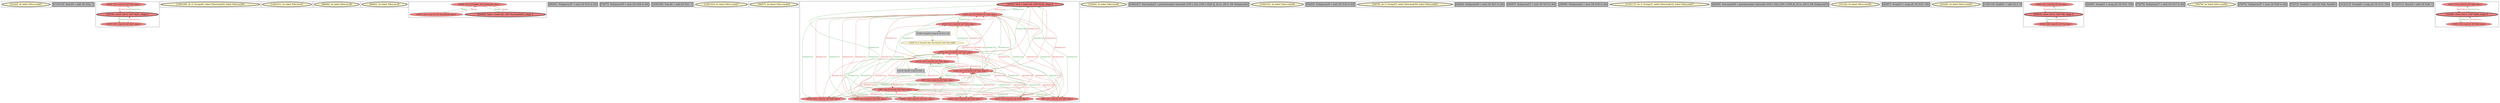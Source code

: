 
digraph G {





subgraph cluster36 {


node970 [penwidth=3.0,fontsize=20,fillcolor=lemonchiffon,label="[21/22]  br label %for.cond27",shape=ellipse,style=filled ]



}

subgraph cluster15 {


node927 [penwidth=3.0,fontsize=20,fillcolor=grey,label="[114/115]  %inc49 = add i32 %22, 1",shape=rectangle,style=filled ]



}

subgraph cluster35 {


node969 [fillcolor=lightcoral,label="[28/29]  %24 = load i32, i32* %j51, align 4",shape=ellipse,style=filled ]
node967 [fillcolor=lightcoral,label="[26/27]  %27 = load i32, i32* %j51, align 4",shape=ellipse,style=filled ]
node968 [penwidth=3.0,fontsize=20,fillcolor=lightcoral,label="[25/30]  store i32 0, i32* %j51, align 4",shape=ellipse,style=filled ]

node967->node968 [style=solid,color=firebrick3,label="A|indep|Const",penwidth=1.0,fontcolor=firebrick3 ]
node969->node968 [style=solid,color=firebrick3,label="A|indep|Const",penwidth=1.0,fontcolor=firebrick3 ]
node968->node967 [style=solid,color=forestgreen,label="T|indep|Const",penwidth=1.0,fontcolor=forestgreen ]
node968->node969 [style=solid,color=forestgreen,label="T|indep|Const",penwidth=1.0,fontcolor=forestgreen ]


}

subgraph cluster11 {


node923 [penwidth=3.0,fontsize=20,fillcolor=lemonchiffon,label="[108/109]  br i1 %cmp28, label %for.body29, label %for.end50",shape=ellipse,style=filled ]



}

subgraph cluster19 {


node931 [penwidth=3.0,fontsize=20,fillcolor=lemonchiffon,label="[120/121]  br label %for.inc61",shape=ellipse,style=filled ]



}

subgraph cluster9 {


node919 [penwidth=3.0,fontsize=20,fillcolor=lemonchiffon,label="[88/89]  br label %for.inc48",shape=ellipse,style=filled ]



}

subgraph cluster8 {


node918 [penwidth=3.0,fontsize=20,fillcolor=lemonchiffon,label="[90/91]  br label %for.inc45",shape=ellipse,style=filled ]



}

subgraph cluster10 {


node922 [fillcolor=lightcoral,label="[65/68]  store i32 %add44, i32* %arrayidx43, align 4",shape=ellipse,style=filled ]
node920 [fillcolor=lightcoral,label="[66/67]  %25 = load i32, i32* %arrayidx56, align 4",shape=ellipse,style=filled ]
node921 [penwidth=3.0,fontsize=20,fillcolor=lightcoral,label="[64/69]  %20 = load i32, i32* %arrayidx43, align 4",shape=ellipse,style=filled ]

node922->node921 [style=solid,color=forestgreen,label="T|indep",penwidth=1.0,fontcolor=forestgreen ]
node921->node922 [style=solid,color=firebrick3,label="A|indep",penwidth=1.0,fontcolor=firebrick3 ]
node922->node920 [style=solid,color=forestgreen,label="T|indep",penwidth=1.0,fontcolor=forestgreen ]
node920->node922 [style=solid,color=firebrick3,label="A|indep",penwidth=1.0,fontcolor=firebrick3 ]


}

subgraph cluster23 {


node935 [penwidth=3.0,fontsize=20,fillcolor=grey,label="[80/81]  %idxprom35 = zext i32 %16 to i64",shape=rectangle,style=filled ]



}

subgraph cluster7 {


node917 [penwidth=3.0,fontsize=20,fillcolor=grey,label="[76/77]  %idxprom55 = zext i32 %24 to i64",shape=rectangle,style=filled ]



}

subgraph cluster14 {


node926 [penwidth=3.0,fontsize=20,fillcolor=grey,label="[104/105]  %inc46 = add i32 %21, 1",shape=rectangle,style=filled ]



}

subgraph cluster6 {


node916 [penwidth=3.0,fontsize=20,fillcolor=lemonchiffon,label="[102/103]  br label %for.cond27",shape=ellipse,style=filled ]



}

subgraph cluster30 {


node944 [penwidth=3.0,fontsize=20,fillcolor=lemonchiffon,label="[56/57]  br label %for.cond30",shape=ellipse,style=filled ]



}

subgraph cluster31 {


node949 [penwidth=3.0,fontsize=20,fillcolor=lightcoral,label="[0/53]  %14 = load i32, i32* %i22, align 4",shape=ellipse,style=filled ]
node951 [fillcolor=lightcoral,label="[4/49]  %15 = load i32, i32* %i22, align 4",shape=ellipse,style=filled ]
node959 [fillcolor=lightcoral,label="[1/52]  store i32 %inc49, i32* %i22, align 4",shape=ellipse,style=filled ]
node945 [fillcolor=grey,label="[11/12]  %inc65 = add i32 %29, 1",shape=rectangle,style=filled ]
node948 [fillcolor=lightcoral,label="[14/15]  %22 = load i32, i32* %i22, align 4",shape=ellipse,style=filled ]
node946 [fillcolor=lightcoral,label="[8/9]  %23 = load i32, i32* %i22, align 4",shape=ellipse,style=filled ]
node952 [fillcolor=lightcoral,label="[42/43]  %28 = load i32, i32* %i22, align 4",shape=ellipse,style=filled ]
node957 [fillcolor=grey,label="[17/40]  %cmp24 = icmp ult i32 %12, 100",shape=rectangle,style=filled ]
node961 [fillcolor=lightcoral,label="[44/45]  %26 = load i32, i32* %i22, align 4",shape=ellipse,style=filled ]
node947 [fillcolor=lightcoral,label="[2/51]  %13 = load i32, i32* %i22, align 4",shape=ellipse,style=filled ]
node958 [fillcolor=lightcoral,label="[7/46]  store i32 %inc46, i32* %i22, align 4",shape=ellipse,style=filled ]
node950 [fillcolor=lightcoral,label="[6/47]  %21 = load i32, i32* %i22, align 4",shape=ellipse,style=filled ]
node954 [fillcolor=lightcoral,label="[5/48]  store i32 %inc62, i32* %i22, align 4",shape=ellipse,style=filled ]
node955 [fillcolor=lightcoral,label="[10/13]  %29 = load i32, i32* %i22, align 4",shape=ellipse,style=filled ]
node953 [fillcolor=lightcoral,label="[3/50]  store i32 %inc65, i32* %i22, align 4",shape=ellipse,style=filled ]
node960 [fillcolor=lightcoral,label="[16/41]  %12 = load i32, i32* %i22, align 4",shape=ellipse,style=filled ]
node956 [fillcolor=lemonchiffon,label="[18/39]  br i1 %cmp24, label %for.body25, label %for.end66",shape=ellipse,style=filled ]

node960->node958 [style=solid,color=firebrick3,label="A|indep|Const",penwidth=1.0,fontcolor=firebrick3 ]
node956->node960 [style=solid,color=gold,label="C",penwidth=1.0,fontcolor=gold ]
node953->node961 [style=solid,color=forestgreen,label="T|indep|Const",penwidth=1.0,fontcolor=forestgreen ]
node961->node953 [style=solid,color=firebrick3,label="A|indep|Const",penwidth=1.0,fontcolor=firebrick3 ]
node961->node959 [style=solid,color=firebrick3,label="A|indep|Const",penwidth=1.0,fontcolor=firebrick3 ]
node957->node956 [style=solid,color=black,label="",penwidth=0.5,fontcolor=black ]
node956->node957 [style=solid,color=gold,label="C",penwidth=1.0,fontcolor=gold ]
node955->node959 [style=solid,color=firebrick3,label="A|indep|Const",penwidth=1.0,fontcolor=firebrick3 ]
node959->node955 [style=solid,color=forestgreen,label="T|indep|Const",penwidth=1.0,fontcolor=forestgreen ]
node955->node945 [style=solid,color=black,label="",penwidth=0.5,fontcolor=black ]
node956->node956 [style=solid,color=gold,label="C",penwidth=1.0,fontcolor=gold ]
node949->node953 [style=solid,color=firebrick3,label="A|indep|Const",penwidth=1.0,fontcolor=firebrick3 ]
node958->node960 [style=solid,color=forestgreen,label="T|indep|Const",penwidth=1.0,fontcolor=forestgreen ]
node953->node947 [style=solid,color=forestgreen,label="T|indep|Const",penwidth=1.0,fontcolor=forestgreen ]
node956->node953 [style=solid,color=gold,label="C",penwidth=1.0,fontcolor=gold ]
node951->node953 [style=solid,color=firebrick3,label="A|indep|Const",penwidth=1.0,fontcolor=firebrick3 ]
node947->node953 [style=solid,color=firebrick3,label="A|indep|Const",penwidth=1.0,fontcolor=firebrick3 ]
node946->node959 [style=solid,color=firebrick3,label="A|indep|Const",penwidth=1.0,fontcolor=firebrick3 ]
node950->node953 [style=solid,color=firebrick3,label="A|indep|Const",penwidth=1.0,fontcolor=firebrick3 ]
node956->node945 [style=solid,color=gold,label="C",penwidth=1.0,fontcolor=gold ]
node959->node946 [style=solid,color=forestgreen,label="T|indep|Const",penwidth=1.0,fontcolor=forestgreen ]
node958->node950 [style=solid,color=forestgreen,label="T|indep|Const",penwidth=1.0,fontcolor=forestgreen ]
node960->node959 [style=solid,color=firebrick3,label="A|indep|Const",penwidth=1.0,fontcolor=firebrick3 ]
node950->node958 [style=solid,color=firebrick3,label="A|indep|Const",penwidth=1.0,fontcolor=firebrick3 ]
node948->node959 [style=solid,color=firebrick3,label="A|indep|Const",penwidth=1.0,fontcolor=firebrick3 ]
node954->node948 [style=solid,color=forestgreen,label="T|indep|Const",penwidth=1.0,fontcolor=forestgreen ]
node953->node952 [style=solid,color=forestgreen,label="T|indep|Const",penwidth=1.0,fontcolor=forestgreen ]
node949->node959 [style=solid,color=firebrick3,label="A|indep|Const",penwidth=1.0,fontcolor=firebrick3 ]
node954->node955 [style=solid,color=forestgreen,label="T|indep|Const",penwidth=1.0,fontcolor=forestgreen ]
node959->node952 [style=solid,color=forestgreen,label="T|indep|Const",penwidth=1.0,fontcolor=forestgreen ]
node959->node960 [style=solid,color=forestgreen,label="T|indep|Const",penwidth=1.0,fontcolor=forestgreen ]
node946->node958 [style=solid,color=firebrick3,label="A|indep|Const",penwidth=1.0,fontcolor=firebrick3 ]
node953->node960 [style=solid,color=forestgreen,label="T|indep|Const",penwidth=1.0,fontcolor=forestgreen ]
node953->node949 [style=solid,color=forestgreen,label="T|indep|Const",penwidth=1.0,fontcolor=forestgreen ]
node959->node948 [style=solid,color=forestgreen,label="T|indep|Const",penwidth=1.0,fontcolor=forestgreen ]
node960->node957 [style=solid,color=black,label="",penwidth=0.5,fontcolor=black ]
node954->node946 [style=solid,color=forestgreen,label="T|indep|Const",penwidth=1.0,fontcolor=forestgreen ]
node959->node949 [style=solid,color=forestgreen,label="T|indep|Const",penwidth=1.0,fontcolor=forestgreen ]
node952->node953 [style=solid,color=firebrick3,label="A|indep|Const",penwidth=1.0,fontcolor=firebrick3 ]
node947->node959 [style=solid,color=firebrick3,label="A|indep|Const",penwidth=1.0,fontcolor=firebrick3 ]
node959->node951 [style=solid,color=forestgreen,label="T|indep|Const",penwidth=1.0,fontcolor=forestgreen ]
node953->node946 [style=solid,color=forestgreen,label="T|indep|Const",penwidth=1.0,fontcolor=forestgreen ]
node948->node958 [style=solid,color=firebrick3,label="A|indep|Const",penwidth=1.0,fontcolor=firebrick3 ]
node953->node955 [style=solid,color=forestgreen,label="T|indep|Const",penwidth=1.0,fontcolor=forestgreen ]
node954->node951 [style=solid,color=forestgreen,label="T|indep|Const",penwidth=1.0,fontcolor=forestgreen ]
node958->node951 [style=solid,color=forestgreen,label="T|indep|Const",penwidth=1.0,fontcolor=forestgreen ]
node952->node954 [style=solid,color=firebrick3,label="A|indep|Const",penwidth=1.0,fontcolor=firebrick3 ]
node951->node954 [style=solid,color=firebrick3,label="A|indep|Const",penwidth=1.0,fontcolor=firebrick3 ]
node958->node952 [style=solid,color=forestgreen,label="T|indep|Const",penwidth=1.0,fontcolor=forestgreen ]
node961->node954 [style=solid,color=firebrick3,label="A|indep|Const",penwidth=1.0,fontcolor=firebrick3 ]
node953->node951 [style=solid,color=forestgreen,label="T|indep|Const",penwidth=1.0,fontcolor=forestgreen ]
node954->node961 [style=solid,color=forestgreen,label="T|indep|Const",penwidth=1.0,fontcolor=forestgreen ]
node958->node961 [style=solid,color=forestgreen,label="T|indep|Const",penwidth=1.0,fontcolor=forestgreen ]
node955->node954 [style=solid,color=firebrick3,label="A|indep|Const",penwidth=1.0,fontcolor=firebrick3 ]
node953->node950 [style=solid,color=forestgreen,label="T|indep|Const",penwidth=1.0,fontcolor=forestgreen ]
node945->node953 [style=solid,color=black,label="",penwidth=0.5,fontcolor=black ]
node958->node946 [style=solid,color=forestgreen,label="T|indep|Const",penwidth=1.0,fontcolor=forestgreen ]
node959->node961 [style=solid,color=forestgreen,label="T|indep|Const",penwidth=1.0,fontcolor=forestgreen ]
node956->node955 [style=solid,color=gold,label="C",penwidth=1.0,fontcolor=gold ]
node946->node954 [style=solid,color=firebrick3,label="A|indep|Const",penwidth=1.0,fontcolor=firebrick3 ]
node959->node947 [style=solid,color=forestgreen,label="T|indep|Const",penwidth=1.0,fontcolor=forestgreen ]
node952->node959 [style=solid,color=firebrick3,label="A|indep|Const",penwidth=1.0,fontcolor=firebrick3 ]
node958->node947 [style=solid,color=forestgreen,label="T|indep|Const",penwidth=1.0,fontcolor=forestgreen ]
node947->node954 [style=solid,color=firebrick3,label="A|indep|Const",penwidth=1.0,fontcolor=firebrick3 ]
node954->node949 [style=solid,color=forestgreen,label="T|indep|Const",penwidth=1.0,fontcolor=forestgreen ]
node954->node947 [style=solid,color=forestgreen,label="T|indep|Const",penwidth=1.0,fontcolor=forestgreen ]
node958->node948 [style=solid,color=forestgreen,label="T|indep|Const",penwidth=1.0,fontcolor=forestgreen ]
node959->node950 [style=solid,color=forestgreen,label="T|indep|Const",penwidth=1.0,fontcolor=forestgreen ]
node958->node949 [style=solid,color=forestgreen,label="T|indep|Const",penwidth=1.0,fontcolor=forestgreen ]
node960->node953 [style=solid,color=firebrick3,label="A|indep|Const",penwidth=1.0,fontcolor=firebrick3 ]
node960->node954 [style=solid,color=firebrick3,label="A|indep|Const",penwidth=1.0,fontcolor=firebrick3 ]
node950->node954 [style=solid,color=firebrick3,label="A|indep|Const",penwidth=1.0,fontcolor=firebrick3 ]
node952->node958 [style=solid,color=firebrick3,label="A|indep|Const",penwidth=1.0,fontcolor=firebrick3 ]
node954->node950 [style=solid,color=forestgreen,label="T|indep|Const",penwidth=1.0,fontcolor=forestgreen ]
node947->node958 [style=solid,color=firebrick3,label="A|indep|Const",penwidth=1.0,fontcolor=firebrick3 ]
node946->node953 [style=solid,color=firebrick3,label="A|indep|Const",penwidth=1.0,fontcolor=firebrick3 ]
node953->node948 [style=solid,color=forestgreen,label="T|indep|Const",penwidth=1.0,fontcolor=forestgreen ]
node951->node958 [style=solid,color=firebrick3,label="A|indep|Const",penwidth=1.0,fontcolor=firebrick3 ]
node955->node953 [style=solid,color=firebrick3,label="A|indep|Const",penwidth=1.0,fontcolor=firebrick3 ]
node954->node952 [style=solid,color=forestgreen,label="T|indep|Const",penwidth=1.0,fontcolor=forestgreen ]
node948->node953 [style=solid,color=firebrick3,label="A|indep|Const",penwidth=1.0,fontcolor=firebrick3 ]
node951->node959 [style=solid,color=firebrick3,label="A|indep|Const",penwidth=1.0,fontcolor=firebrick3 ]
node955->node958 [style=solid,color=firebrick3,label="A|indep|Const",penwidth=1.0,fontcolor=firebrick3 ]
node958->node955 [style=solid,color=forestgreen,label="T|indep|Const",penwidth=1.0,fontcolor=forestgreen ]
node950->node959 [style=solid,color=firebrick3,label="A|indep|Const",penwidth=1.0,fontcolor=firebrick3 ]
node948->node954 [style=solid,color=firebrick3,label="A|indep|Const",penwidth=1.0,fontcolor=firebrick3 ]
node949->node954 [style=solid,color=firebrick3,label="A|indep|Const",penwidth=1.0,fontcolor=firebrick3 ]
node949->node958 [style=solid,color=firebrick3,label="A|indep|Const",penwidth=1.0,fontcolor=firebrick3 ]
node954->node960 [style=solid,color=forestgreen,label="T|indep|Const",penwidth=1.0,fontcolor=forestgreen ]
node961->node958 [style=solid,color=firebrick3,label="A|indep|Const",penwidth=1.0,fontcolor=firebrick3 ]


}

subgraph cluster0 {


node910 [penwidth=3.0,fontsize=20,fillcolor=lemonchiffon,label="[19/20]  br label %for.inc64",shape=ellipse,style=filled ]



}

subgraph cluster13 {


node925 [penwidth=3.0,fontsize=20,fillcolor=grey,label="[106/107]  %arrayidx43 = getelementptr inbounds [100 x i32], [100 x i32]* @_ZL1a, i64 0, i64 %idxprom42",shape=rectangle,style=filled ]



}

subgraph cluster5 {


node915 [penwidth=3.0,fontsize=20,fillcolor=lemonchiffon,label="[100/101]  br label %for.cond30",shape=ellipse,style=filled ]



}

subgraph cluster1 {


node911 [penwidth=3.0,fontsize=20,fillcolor=grey,label="[92/93]  %idxprom39 = zext i32 %18 to i64",shape=rectangle,style=filled ]



}

subgraph cluster32 {


node962 [penwidth=3.0,fontsize=20,fillcolor=lemonchiffon,label="[54/55]  br i1 %cmp53, label %for.body54, label %for.end63",shape=ellipse,style=filled ]



}

subgraph cluster3 {


node913 [penwidth=3.0,fontsize=20,fillcolor=grey,label="[82/83]  %idxprom59 = zext i32 %27 to i64",shape=rectangle,style=filled ]



}

subgraph cluster4 {


node914 [penwidth=3.0,fontsize=20,fillcolor=grey,label="[96/97]  %idxprom33 = zext i32 %15 to i64",shape=rectangle,style=filled ]



}

subgraph cluster17 {


node929 [penwidth=3.0,fontsize=20,fillcolor=grey,label="[98/99]  %idxprom42 = zext i32 %19 to i64",shape=rectangle,style=filled ]



}

subgraph cluster16 {


node928 [penwidth=3.0,fontsize=20,fillcolor=lemonchiffon,label="[116/117]  br i1 %cmp31, label %for.body32, label %for.end47",shape=ellipse,style=filled ]



}

subgraph cluster2 {


node912 [penwidth=3.0,fontsize=20,fillcolor=grey,label="[94/95]  %arrayidx56 = getelementptr inbounds [100 x i32], [100 x i32]* @_ZL1a, i64 0, i64 %idxprom55",shape=rectangle,style=filled ]



}

subgraph cluster34 {


node966 [penwidth=3.0,fontsize=20,fillcolor=lemonchiffon,label="[31/32]  br label %for.cond52",shape=ellipse,style=filled ]



}

subgraph cluster22 {


node934 [penwidth=3.0,fontsize=20,fillcolor=grey,label="[86/87]  %cmp53 = icmp ult i32 %23, 100",shape=rectangle,style=filled ]



}

subgraph cluster25 {


node937 [penwidth=3.0,fontsize=20,fillcolor=lemonchiffon,label="[23/24]  br label %for.cond23",shape=ellipse,style=filled ]



}

subgraph cluster18 {


node930 [penwidth=3.0,fontsize=20,fillcolor=grey,label="[118/119]  %add41 = add i32 0, 0",shape=rectangle,style=filled ]



}

subgraph cluster29 {


node943 [fillcolor=lightcoral,label="[59/60]  %17 = load i32, i32* %k, align 4",shape=ellipse,style=filled ]
node941 [fillcolor=lightcoral,label="[61/62]  %16 = load i32, i32* %k, align 4",shape=ellipse,style=filled ]
node942 [penwidth=3.0,fontsize=20,fillcolor=lightcoral,label="[58/63]  store i32 0, i32* %k, align 4",shape=ellipse,style=filled ]

node942->node941 [style=solid,color=forestgreen,label="T|indep|Const",penwidth=1.0,fontcolor=forestgreen ]
node941->node942 [style=solid,color=firebrick3,label="A|indep|Const",penwidth=1.0,fontcolor=firebrick3 ]
node943->node942 [style=solid,color=firebrick3,label="A|indep|Const",penwidth=1.0,fontcolor=firebrick3 ]
node942->node943 [style=solid,color=forestgreen,label="T|indep|Const",penwidth=1.0,fontcolor=forestgreen ]


}

subgraph cluster20 {


node932 [penwidth=3.0,fontsize=20,fillcolor=grey,label="[84/85]  %cmp31 = icmp ult i32 %14, 100",shape=rectangle,style=filled ]



}

subgraph cluster26 {


node938 [penwidth=3.0,fontsize=20,fillcolor=grey,label="[74/75]  %idxprom37 = zext i32 %17 to i64",shape=rectangle,style=filled ]



}

subgraph cluster24 {


node936 [penwidth=3.0,fontsize=20,fillcolor=lemonchiffon,label="[78/79]  br label %for.cond52",shape=ellipse,style=filled ]



}

subgraph cluster28 {


node940 [penwidth=3.0,fontsize=20,fillcolor=grey,label="[70/71]  %idxprom57 = zext i32 %26 to i64",shape=rectangle,style=filled ]



}

subgraph cluster27 {


node939 [penwidth=3.0,fontsize=20,fillcolor=grey,label="[72/73]  %add44 = add i32 %20, %add41",shape=rectangle,style=filled ]



}

subgraph cluster21 {


node933 [penwidth=3.0,fontsize=20,fillcolor=grey,label="[112/113]  %cmp28 = icmp ult i32 %13, 100",shape=rectangle,style=filled ]



}

subgraph cluster12 {


node924 [penwidth=3.0,fontsize=20,fillcolor=grey,label="[110/111]  %inc62 = add i32 %28, 1",shape=rectangle,style=filled ]



}

subgraph cluster33 {


node965 [fillcolor=lightcoral,label="[36/37]  %18 = load i32, i32* %j26, align 4",shape=ellipse,style=filled ]
node963 [penwidth=3.0,fontsize=20,fillcolor=lightcoral,label="[33/38]  store i32 0, i32* %j26, align 4",shape=ellipse,style=filled ]
node964 [fillcolor=lightcoral,label="[34/35]  %19 = load i32, i32* %j26, align 4",shape=ellipse,style=filled ]

node963->node965 [style=solid,color=forestgreen,label="T|indep|Const",penwidth=1.0,fontcolor=forestgreen ]
node965->node963 [style=solid,color=firebrick3,label="A|indep|Const",penwidth=1.0,fontcolor=firebrick3 ]
node964->node963 [style=solid,color=firebrick3,label="A|indep|Const",penwidth=1.0,fontcolor=firebrick3 ]
node963->node964 [style=solid,color=forestgreen,label="T|indep|Const",penwidth=1.0,fontcolor=forestgreen ]


}

}
